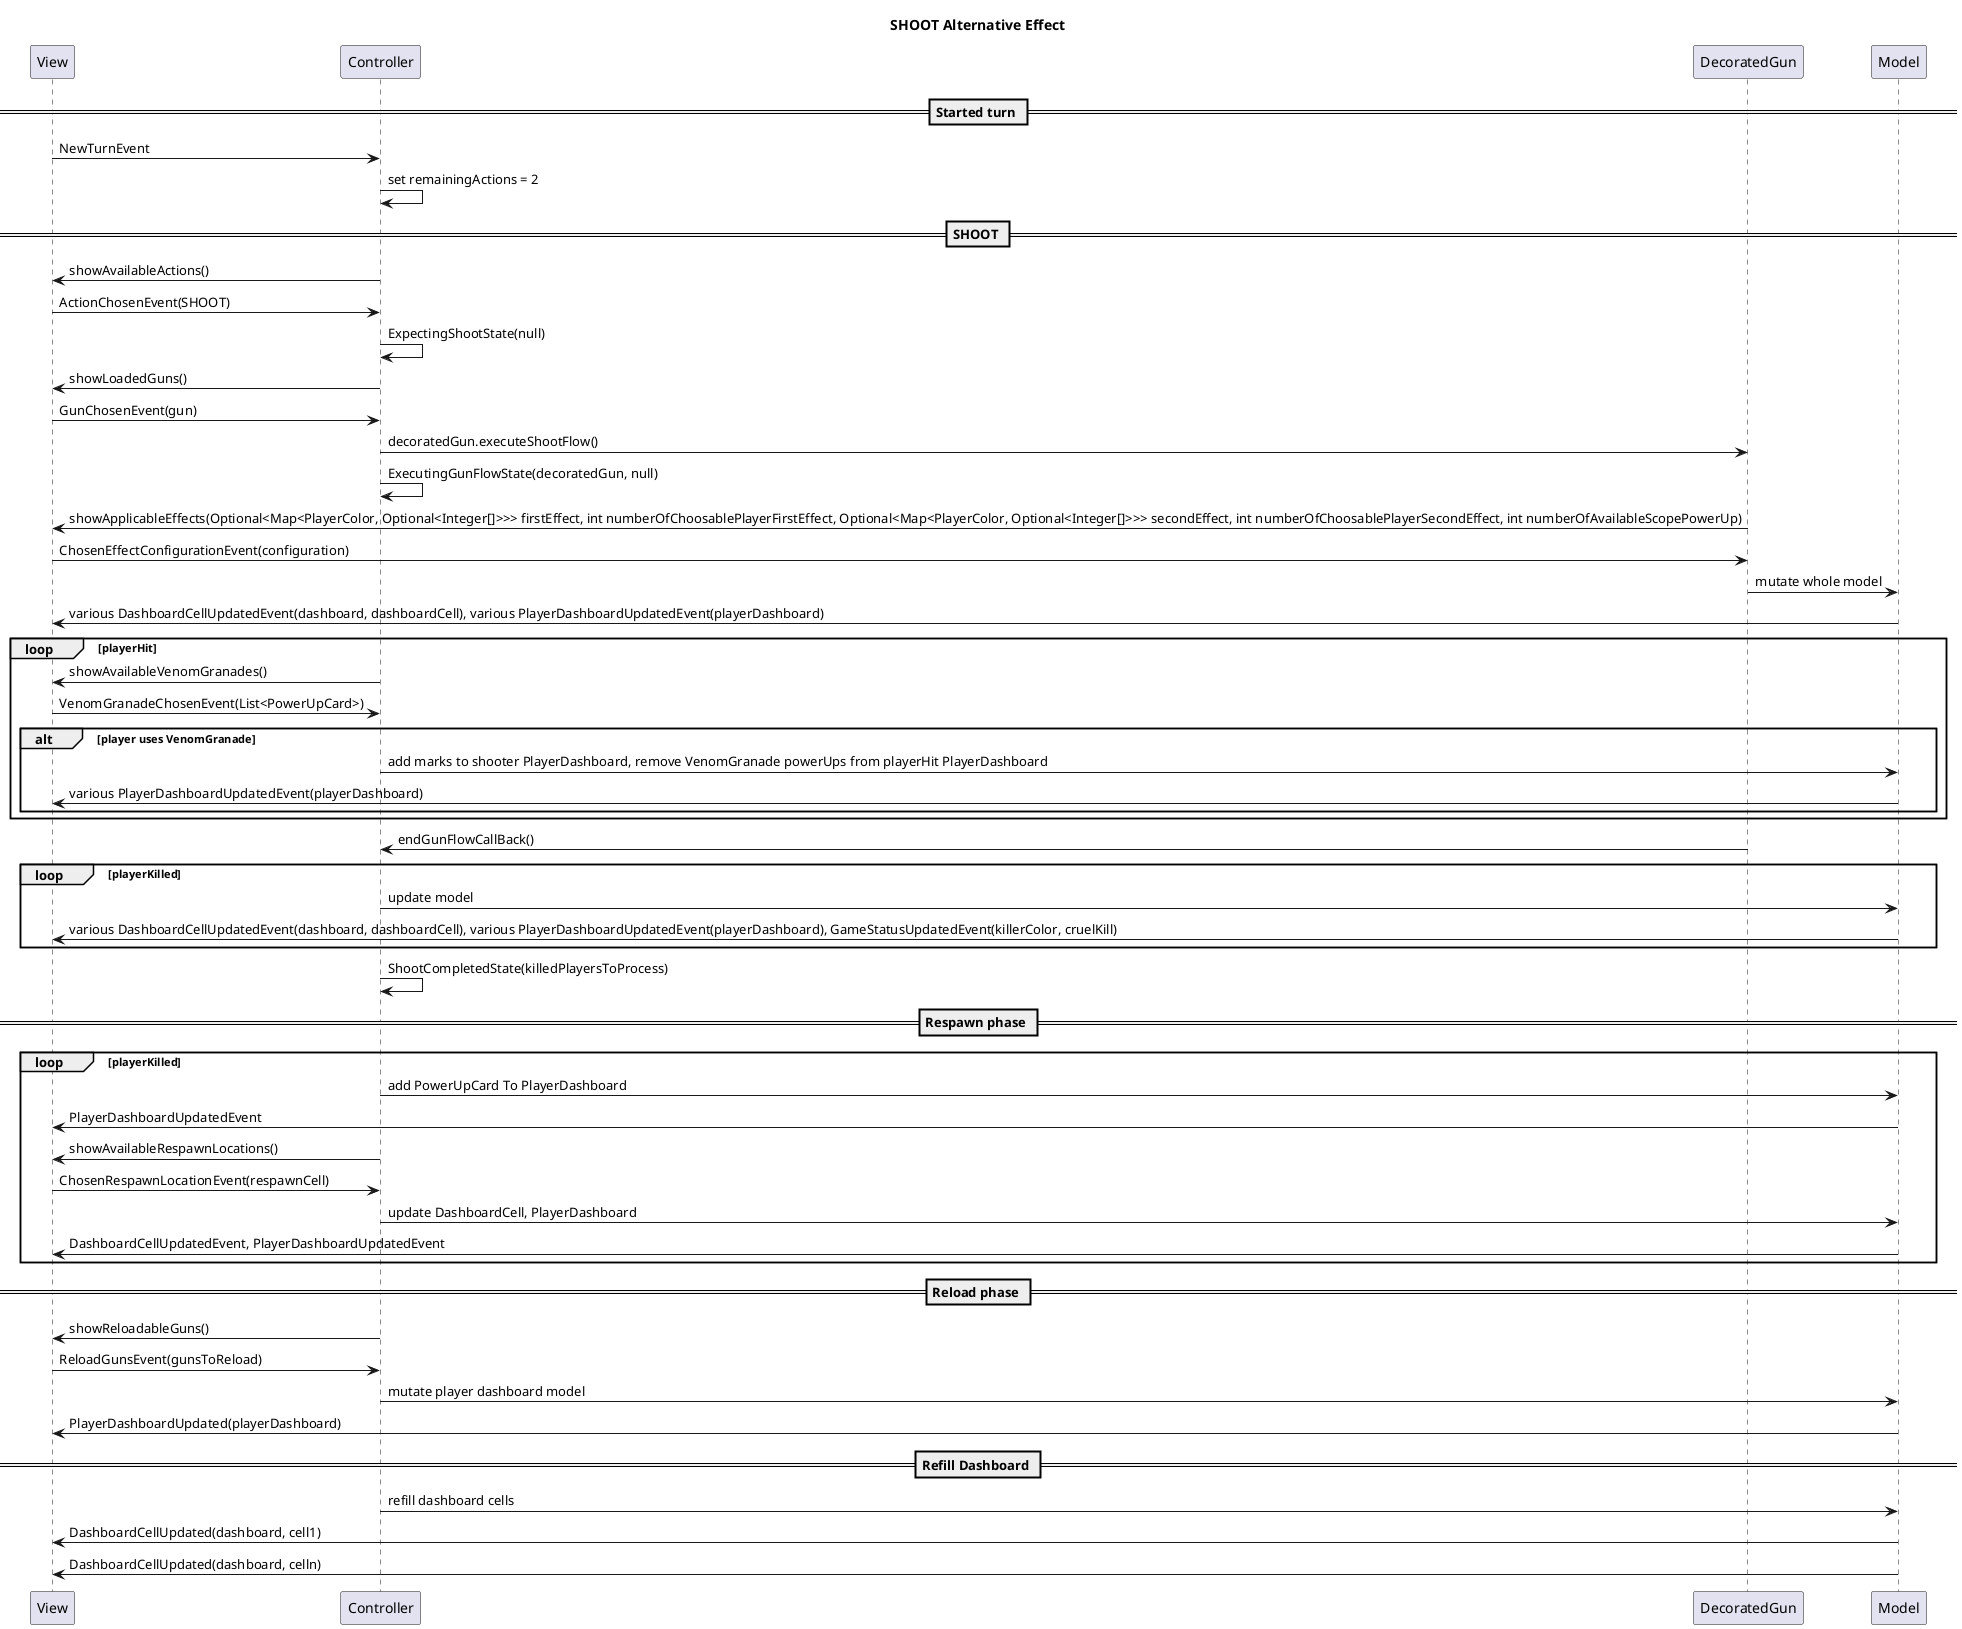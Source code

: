 @startuml
title SHOOT Alternative Effect

participant View
participant Controller
participant DecoratedGun
participant Model
== Started turn ==

View -> Controller: NewTurnEvent
Controller -> Controller: set remainingActions = 2

== SHOOT ==

Controller -> View: showAvailableActions()
View -> Controller: ActionChosenEvent(SHOOT)
Controller -> Controller: ExpectingShootState(null)
Controller -> View: showLoadedGuns()
View -> Controller: GunChosenEvent(gun)
Controller -> DecoratedGun: decoratedGun.executeShootFlow()
Controller -> Controller: ExecutingGunFlowState(decoratedGun, null)
DecoratedGun -> View: showApplicableEffects(Optional<Map<PlayerColor, Optional<Integer[]>>> firstEffect, int numberOfChoosablePlayerFirstEffect, Optional<Map<PlayerColor, Optional<Integer[]>>> secondEffect, int numberOfChoosablePlayerSecondEffect, int numberOfAvailableScopePowerUp)
View -> DecoratedGun: ChosenEffectConfigurationEvent(configuration)
DecoratedGun -> Model: mutate whole model
Model -> View: various DashboardCellUpdatedEvent(dashboard, dashboardCell), various PlayerDashboardUpdatedEvent(playerDashboard)

loop playerHit
  Controller -> View: showAvailableVenomGranades()
  View -> Controller: VenomGranadeChosenEvent(List<PowerUpCard>)
  alt player uses VenomGranade
  Controller -> Model: add marks to shooter PlayerDashboard, remove VenomGranade powerUps from playerHit PlayerDashboard
  Model -> View: various PlayerDashboardUpdatedEvent(playerDashboard)
  end
end

DecoratedGun -> Controller: endGunFlowCallBack()

loop playerKilled
  Controller -> Model: update model
  Model -> View: various DashboardCellUpdatedEvent(dashboard, dashboardCell), various PlayerDashboardUpdatedEvent(playerDashboard), GameStatusUpdatedEvent(killerColor, cruelKill)

end

Controller -> Controller: ShootCompletedState(killedPlayersToProcess)

== Respawn phase ==

loop playerKilled
  Controller -> Model: add PowerUpCard To PlayerDashboard
  Model -> View: PlayerDashboardUpdatedEvent
  Controller -> View: showAvailableRespawnLocations()
  View -> Controller: ChosenRespawnLocationEvent(respawnCell)
  Controller -> Model: update DashboardCell, PlayerDashboard
  Model -> View: DashboardCellUpdatedEvent, PlayerDashboardUpdatedEvent

end

== Reload phase ==

Controller -> View: showReloadableGuns()
View -> Controller: ReloadGunsEvent(gunsToReload)
Controller -> Model: mutate player dashboard model
Model -> View: PlayerDashboardUpdated(playerDashboard)


== Refill Dashboard ==

Controller -> Model: refill dashboard cells
Model -> View: DashboardCellUpdated(dashboard, cell1)
Model -> View: DashboardCellUpdated(dashboard, celln)

@enduml
